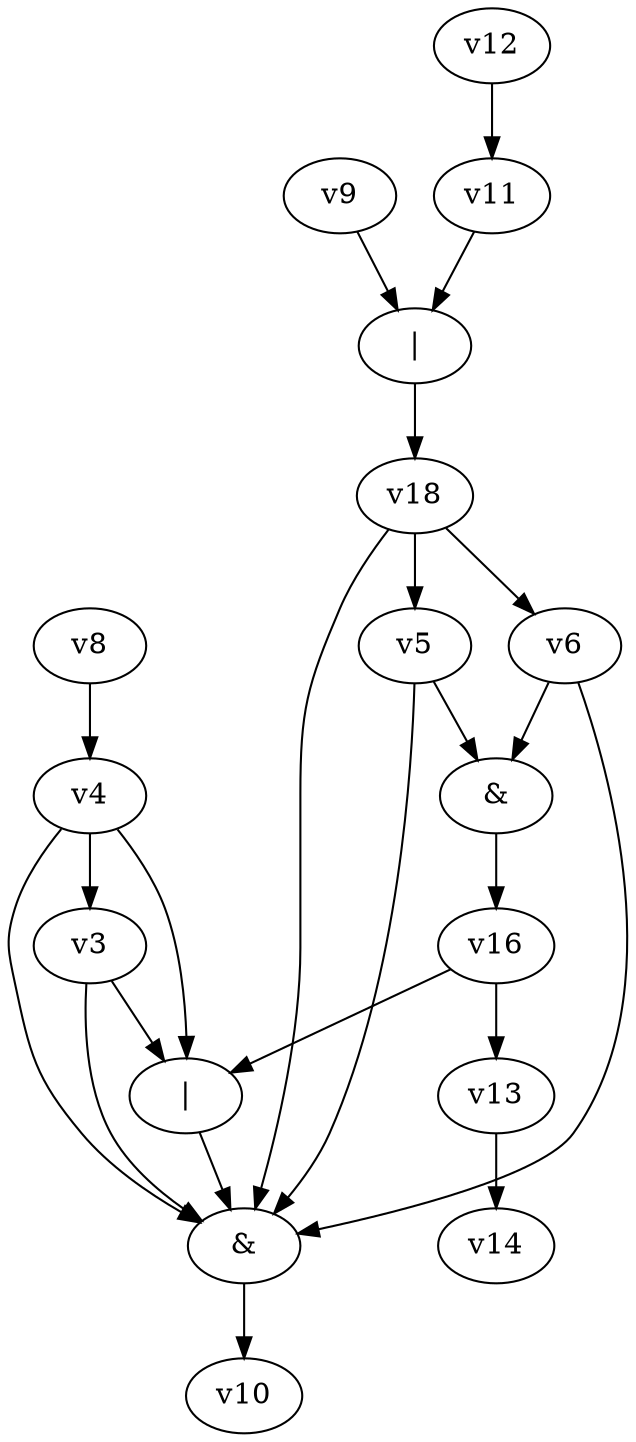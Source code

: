 digraph G { 
v0 [label="&"]; 
v1 [label="|"]; 
v15 [label="&"]; 
v17 [label="|"]; 
v0 -> v10;
v1 -> v0;
v3 -> v0;
v3 -> v1;
v4 -> v0;
v4 -> v1;
v4 -> v3;
v5 -> v0;
v5 -> v15 -> v16;
v6 -> v0;
v6 -> v15;
v8 -> v4;
v9 -> v17 -> v18;
v11 -> v17;
v12 -> v11;
v13 -> v14;
v16 -> v1;
v16 -> v13;
v18 -> v0;
v18 -> v5;
v18 -> v6;
}